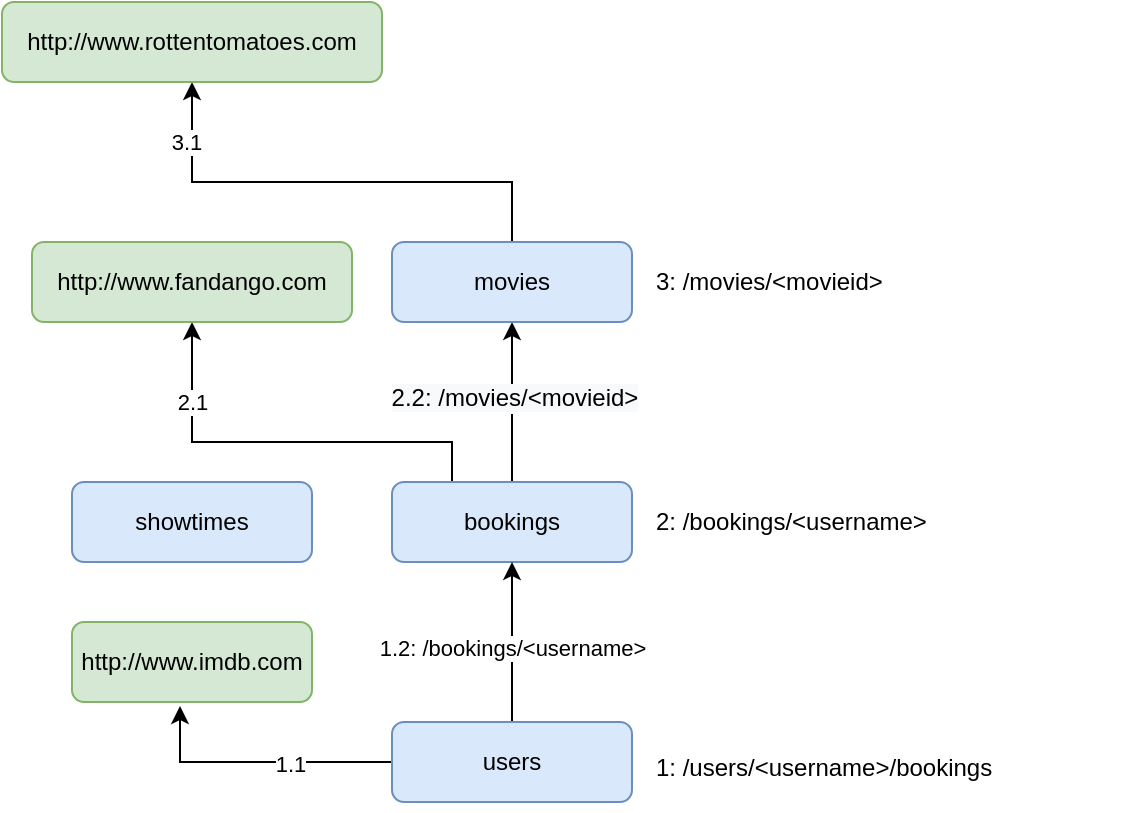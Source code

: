 <mxfile version="14.6.0" type="google"><diagram id="C5RBs43oDa-KdzZeNtuy" name="Page-1"><mxGraphModel dx="946" dy="646" grid="1" gridSize="10" guides="1" tooltips="1" connect="1" arrows="1" fold="1" page="1" pageScale="1" pageWidth="827" pageHeight="1169" math="0" shadow="0"><root><mxCell id="WIyWlLk6GJQsqaUBKTNV-0"/><mxCell id="WIyWlLk6GJQsqaUBKTNV-1" parent="WIyWlLk6GJQsqaUBKTNV-0"/><mxCell id="qyxEVs4apgrnIiPYDexV-1" style="edgeStyle=orthogonalEdgeStyle;rounded=0;orthogonalLoop=1;jettySize=auto;html=1;exitX=0.5;exitY=0;exitDx=0;exitDy=0;entryX=0.5;entryY=1;entryDx=0;entryDy=0;" parent="WIyWlLk6GJQsqaUBKTNV-1" source="WIyWlLk6GJQsqaUBKTNV-3" target="WIyWlLk6GJQsqaUBKTNV-7" edge="1"><mxGeometry relative="1" as="geometry"/></mxCell><mxCell id="LLakZaJZ8CDIMd5laYAC-6" style="edgeStyle=orthogonalEdgeStyle;rounded=0;orthogonalLoop=1;jettySize=auto;html=1;exitX=0.25;exitY=0;exitDx=0;exitDy=0;entryX=0.5;entryY=1;entryDx=0;entryDy=0;" parent="WIyWlLk6GJQsqaUBKTNV-1" source="WIyWlLk6GJQsqaUBKTNV-3" target="LLakZaJZ8CDIMd5laYAC-5" edge="1"><mxGeometry relative="1" as="geometry"><Array as="points"><mxPoint x="270" y="250"/><mxPoint x="140" y="250"/></Array></mxGeometry></mxCell><mxCell id="LLakZaJZ8CDIMd5laYAC-7" value="2.1" style="edgeLabel;html=1;align=center;verticalAlign=middle;resizable=0;points=[];" parent="LLakZaJZ8CDIMd5laYAC-6" vertex="1" connectable="0"><mxGeometry x="0.657" y="-1" relative="1" as="geometry"><mxPoint x="-1" y="4" as="offset"/></mxGeometry></mxCell><mxCell id="WIyWlLk6GJQsqaUBKTNV-3" value="bookings" style="rounded=1;whiteSpace=wrap;html=1;fontSize=12;glass=0;strokeWidth=1;shadow=0;fillColor=#dae8fc;strokeColor=#6c8ebf;" parent="WIyWlLk6GJQsqaUBKTNV-1" vertex="1"><mxGeometry x="240" y="270" width="120" height="40" as="geometry"/></mxCell><mxCell id="CAYdBkhRkVa4L3x7n8j4-2" style="edgeStyle=orthogonalEdgeStyle;rounded=0;orthogonalLoop=1;jettySize=auto;html=1;exitX=0.5;exitY=0;exitDx=0;exitDy=0;" edge="1" parent="WIyWlLk6GJQsqaUBKTNV-1" source="WIyWlLk6GJQsqaUBKTNV-7" target="CAYdBkhRkVa4L3x7n8j4-1"><mxGeometry relative="1" as="geometry"><Array as="points"><mxPoint x="300" y="120"/><mxPoint x="140" y="120"/></Array></mxGeometry></mxCell><mxCell id="WIyWlLk6GJQsqaUBKTNV-7" value="movies" style="rounded=1;whiteSpace=wrap;html=1;fontSize=12;glass=0;strokeWidth=1;shadow=0;fillColor=#dae8fc;strokeColor=#6c8ebf;" parent="WIyWlLk6GJQsqaUBKTNV-1" vertex="1"><mxGeometry x="240" y="150" width="120" height="40" as="geometry"/></mxCell><mxCell id="vmEaNDahWHTbmuxLoUYa-0" style="edgeStyle=orthogonalEdgeStyle;rounded=0;orthogonalLoop=1;jettySize=auto;html=1;exitX=0.5;exitY=0;exitDx=0;exitDy=0;entryX=0.5;entryY=1;entryDx=0;entryDy=0;" parent="WIyWlLk6GJQsqaUBKTNV-1" source="WIyWlLk6GJQsqaUBKTNV-11" target="WIyWlLk6GJQsqaUBKTNV-3" edge="1"><mxGeometry relative="1" as="geometry"><Array as="points"/><mxPoint x="360" y="320" as="targetPoint"/></mxGeometry></mxCell><mxCell id="vmEaNDahWHTbmuxLoUYa-4" value="1.2: /bookings/&amp;lt;username&amp;gt;" style="edgeLabel;html=1;align=center;verticalAlign=middle;resizable=0;points=[];" parent="vmEaNDahWHTbmuxLoUYa-0" vertex="1" connectable="0"><mxGeometry x="0.541" relative="1" as="geometry"><mxPoint y="24" as="offset"/></mxGeometry></mxCell><mxCell id="LLakZaJZ8CDIMd5laYAC-1" style="edgeStyle=orthogonalEdgeStyle;rounded=0;orthogonalLoop=1;jettySize=auto;html=1;exitX=0;exitY=0.5;exitDx=0;exitDy=0;entryX=0.45;entryY=1.05;entryDx=0;entryDy=0;entryPerimeter=0;" parent="WIyWlLk6GJQsqaUBKTNV-1" source="WIyWlLk6GJQsqaUBKTNV-11" target="LLakZaJZ8CDIMd5laYAC-0" edge="1"><mxGeometry relative="1" as="geometry"/></mxCell><mxCell id="LLakZaJZ8CDIMd5laYAC-2" value="1.1" style="edgeLabel;html=1;align=center;verticalAlign=middle;resizable=0;points=[];" parent="LLakZaJZ8CDIMd5laYAC-1" vertex="1" connectable="0"><mxGeometry x="-0.239" y="1" relative="1" as="geometry"><mxPoint as="offset"/></mxGeometry></mxCell><mxCell id="WIyWlLk6GJQsqaUBKTNV-11" value="users" style="rounded=1;whiteSpace=wrap;html=1;fontSize=12;glass=0;strokeWidth=1;shadow=0;fillColor=#dae8fc;strokeColor=#6c8ebf;" parent="WIyWlLk6GJQsqaUBKTNV-1" vertex="1"><mxGeometry x="240" y="390" width="120" height="40" as="geometry"/></mxCell><mxCell id="WIyWlLk6GJQsqaUBKTNV-12" value="showtimes" style="rounded=1;whiteSpace=wrap;html=1;fontSize=12;glass=0;strokeWidth=1;shadow=0;fillColor=#dae8fc;strokeColor=#6c8ebf;" parent="WIyWlLk6GJQsqaUBKTNV-1" vertex="1"><mxGeometry x="80" y="270" width="120" height="40" as="geometry"/></mxCell><mxCell id="vmEaNDahWHTbmuxLoUYa-6" value="1: /users/&amp;lt;username&amp;gt;/bookings&lt;br&gt;&lt;div&gt;&lt;br&gt;&lt;/div&gt;" style="text;html=1;strokeColor=none;fillColor=none;align=left;verticalAlign=middle;whiteSpace=wrap;rounded=0;" parent="WIyWlLk6GJQsqaUBKTNV-1" vertex="1"><mxGeometry x="370" y="410" width="240" height="20" as="geometry"/></mxCell><mxCell id="qyxEVs4apgrnIiPYDexV-3" value="&lt;span style=&quot;font-size: 12px ; text-align: left ; background-color: rgb(248 , 249 , 250)&quot;&gt;2.2: /movies/&amp;lt;movieid&amp;gt;&lt;/span&gt;" style="edgeLabel;html=1;align=center;verticalAlign=middle;resizable=0;points=[];" parent="WIyWlLk6GJQsqaUBKTNV-1" vertex="1" connectable="0"><mxGeometry x="310" y="350" as="geometry"><mxPoint x="-9" y="-122" as="offset"/></mxGeometry></mxCell><mxCell id="qyxEVs4apgrnIiPYDexV-4" value="2: /bookings/&amp;lt;username&amp;gt;&lt;br&gt;" style="text;html=1;strokeColor=none;fillColor=none;align=left;verticalAlign=middle;whiteSpace=wrap;rounded=0;" parent="WIyWlLk6GJQsqaUBKTNV-1" vertex="1"><mxGeometry x="370" y="280" width="240" height="20" as="geometry"/></mxCell><mxCell id="LLakZaJZ8CDIMd5laYAC-0" value="http://www.imdb.com" style="rounded=1;whiteSpace=wrap;html=1;fontSize=12;glass=0;strokeWidth=1;shadow=0;fillColor=#d5e8d4;strokeColor=#82b366;" parent="WIyWlLk6GJQsqaUBKTNV-1" vertex="1"><mxGeometry x="80" y="340" width="120" height="40" as="geometry"/></mxCell><mxCell id="LLakZaJZ8CDIMd5laYAC-5" value="http://www.fandango.com&lt;br&gt;" style="rounded=1;whiteSpace=wrap;html=1;fontSize=12;glass=0;strokeWidth=1;shadow=0;fillColor=#d5e8d4;strokeColor=#82b366;" parent="WIyWlLk6GJQsqaUBKTNV-1" vertex="1"><mxGeometry x="60" y="150" width="160" height="40" as="geometry"/></mxCell><mxCell id="CAYdBkhRkVa4L3x7n8j4-1" value="http://www.rottentomatoes.com" style="rounded=1;whiteSpace=wrap;html=1;fontSize=12;glass=0;strokeWidth=1;shadow=0;fillColor=#d5e8d4;strokeColor=#82b366;" vertex="1" parent="WIyWlLk6GJQsqaUBKTNV-1"><mxGeometry x="45" y="30" width="190" height="40" as="geometry"/></mxCell><mxCell id="CAYdBkhRkVa4L3x7n8j4-3" value="3: /movies/&amp;lt;movieid&amp;gt;" style="text;html=1;strokeColor=none;fillColor=none;align=left;verticalAlign=middle;whiteSpace=wrap;rounded=0;" vertex="1" parent="WIyWlLk6GJQsqaUBKTNV-1"><mxGeometry x="370" y="160" width="240" height="20" as="geometry"/></mxCell><mxCell id="CAYdBkhRkVa4L3x7n8j4-4" value="3.1&lt;br&gt;" style="edgeLabel;html=1;align=center;verticalAlign=middle;resizable=0;points=[];" vertex="1" connectable="0" parent="WIyWlLk6GJQsqaUBKTNV-1"><mxGeometry x="150" y="260" as="geometry"><mxPoint x="-13" y="-160" as="offset"/></mxGeometry></mxCell></root></mxGraphModel></diagram></mxfile>
